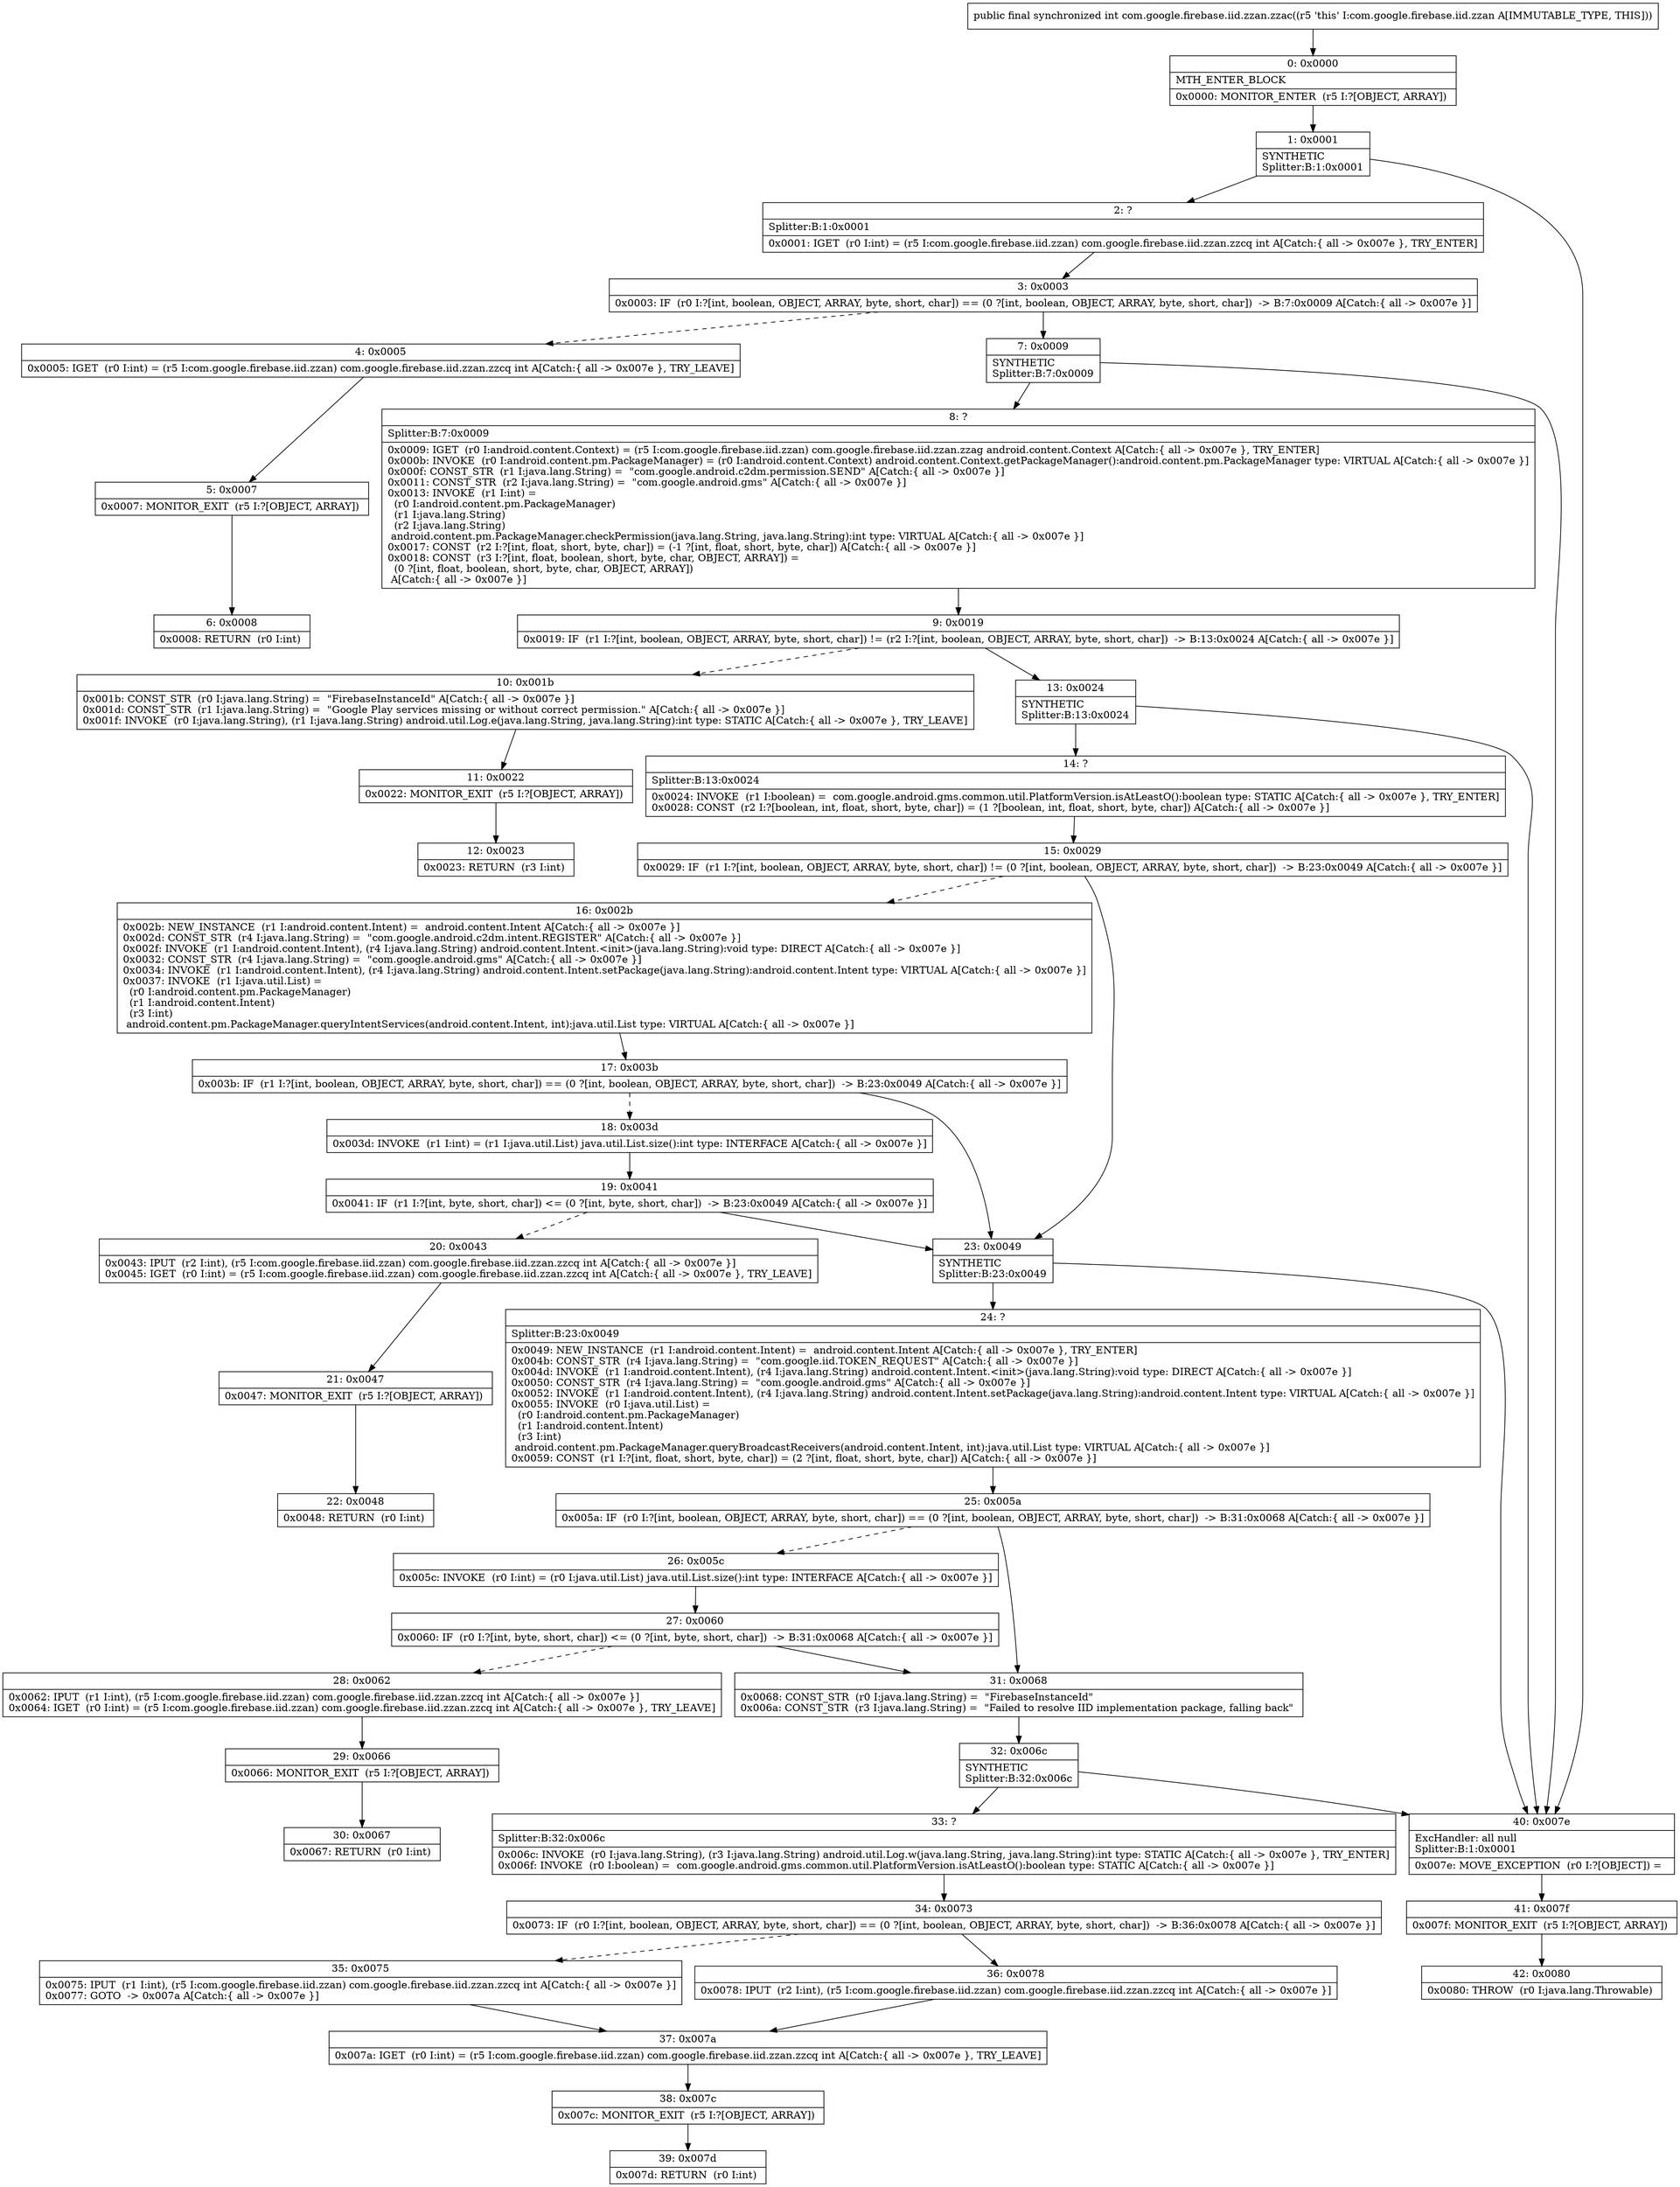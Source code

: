 digraph "CFG forcom.google.firebase.iid.zzan.zzac()I" {
Node_0 [shape=record,label="{0\:\ 0x0000|MTH_ENTER_BLOCK\l|0x0000: MONITOR_ENTER  (r5 I:?[OBJECT, ARRAY]) \l}"];
Node_1 [shape=record,label="{1\:\ 0x0001|SYNTHETIC\lSplitter:B:1:0x0001\l}"];
Node_2 [shape=record,label="{2\:\ ?|Splitter:B:1:0x0001\l|0x0001: IGET  (r0 I:int) = (r5 I:com.google.firebase.iid.zzan) com.google.firebase.iid.zzan.zzcq int A[Catch:\{ all \-\> 0x007e \}, TRY_ENTER]\l}"];
Node_3 [shape=record,label="{3\:\ 0x0003|0x0003: IF  (r0 I:?[int, boolean, OBJECT, ARRAY, byte, short, char]) == (0 ?[int, boolean, OBJECT, ARRAY, byte, short, char])  \-\> B:7:0x0009 A[Catch:\{ all \-\> 0x007e \}]\l}"];
Node_4 [shape=record,label="{4\:\ 0x0005|0x0005: IGET  (r0 I:int) = (r5 I:com.google.firebase.iid.zzan) com.google.firebase.iid.zzan.zzcq int A[Catch:\{ all \-\> 0x007e \}, TRY_LEAVE]\l}"];
Node_5 [shape=record,label="{5\:\ 0x0007|0x0007: MONITOR_EXIT  (r5 I:?[OBJECT, ARRAY]) \l}"];
Node_6 [shape=record,label="{6\:\ 0x0008|0x0008: RETURN  (r0 I:int) \l}"];
Node_7 [shape=record,label="{7\:\ 0x0009|SYNTHETIC\lSplitter:B:7:0x0009\l}"];
Node_8 [shape=record,label="{8\:\ ?|Splitter:B:7:0x0009\l|0x0009: IGET  (r0 I:android.content.Context) = (r5 I:com.google.firebase.iid.zzan) com.google.firebase.iid.zzan.zzag android.content.Context A[Catch:\{ all \-\> 0x007e \}, TRY_ENTER]\l0x000b: INVOKE  (r0 I:android.content.pm.PackageManager) = (r0 I:android.content.Context) android.content.Context.getPackageManager():android.content.pm.PackageManager type: VIRTUAL A[Catch:\{ all \-\> 0x007e \}]\l0x000f: CONST_STR  (r1 I:java.lang.String) =  \"com.google.android.c2dm.permission.SEND\" A[Catch:\{ all \-\> 0x007e \}]\l0x0011: CONST_STR  (r2 I:java.lang.String) =  \"com.google.android.gms\" A[Catch:\{ all \-\> 0x007e \}]\l0x0013: INVOKE  (r1 I:int) = \l  (r0 I:android.content.pm.PackageManager)\l  (r1 I:java.lang.String)\l  (r2 I:java.lang.String)\l android.content.pm.PackageManager.checkPermission(java.lang.String, java.lang.String):int type: VIRTUAL A[Catch:\{ all \-\> 0x007e \}]\l0x0017: CONST  (r2 I:?[int, float, short, byte, char]) = (\-1 ?[int, float, short, byte, char]) A[Catch:\{ all \-\> 0x007e \}]\l0x0018: CONST  (r3 I:?[int, float, boolean, short, byte, char, OBJECT, ARRAY]) = \l  (0 ?[int, float, boolean, short, byte, char, OBJECT, ARRAY])\l A[Catch:\{ all \-\> 0x007e \}]\l}"];
Node_9 [shape=record,label="{9\:\ 0x0019|0x0019: IF  (r1 I:?[int, boolean, OBJECT, ARRAY, byte, short, char]) != (r2 I:?[int, boolean, OBJECT, ARRAY, byte, short, char])  \-\> B:13:0x0024 A[Catch:\{ all \-\> 0x007e \}]\l}"];
Node_10 [shape=record,label="{10\:\ 0x001b|0x001b: CONST_STR  (r0 I:java.lang.String) =  \"FirebaseInstanceId\" A[Catch:\{ all \-\> 0x007e \}]\l0x001d: CONST_STR  (r1 I:java.lang.String) =  \"Google Play services missing or without correct permission.\" A[Catch:\{ all \-\> 0x007e \}]\l0x001f: INVOKE  (r0 I:java.lang.String), (r1 I:java.lang.String) android.util.Log.e(java.lang.String, java.lang.String):int type: STATIC A[Catch:\{ all \-\> 0x007e \}, TRY_LEAVE]\l}"];
Node_11 [shape=record,label="{11\:\ 0x0022|0x0022: MONITOR_EXIT  (r5 I:?[OBJECT, ARRAY]) \l}"];
Node_12 [shape=record,label="{12\:\ 0x0023|0x0023: RETURN  (r3 I:int) \l}"];
Node_13 [shape=record,label="{13\:\ 0x0024|SYNTHETIC\lSplitter:B:13:0x0024\l}"];
Node_14 [shape=record,label="{14\:\ ?|Splitter:B:13:0x0024\l|0x0024: INVOKE  (r1 I:boolean) =  com.google.android.gms.common.util.PlatformVersion.isAtLeastO():boolean type: STATIC A[Catch:\{ all \-\> 0x007e \}, TRY_ENTER]\l0x0028: CONST  (r2 I:?[boolean, int, float, short, byte, char]) = (1 ?[boolean, int, float, short, byte, char]) A[Catch:\{ all \-\> 0x007e \}]\l}"];
Node_15 [shape=record,label="{15\:\ 0x0029|0x0029: IF  (r1 I:?[int, boolean, OBJECT, ARRAY, byte, short, char]) != (0 ?[int, boolean, OBJECT, ARRAY, byte, short, char])  \-\> B:23:0x0049 A[Catch:\{ all \-\> 0x007e \}]\l}"];
Node_16 [shape=record,label="{16\:\ 0x002b|0x002b: NEW_INSTANCE  (r1 I:android.content.Intent) =  android.content.Intent A[Catch:\{ all \-\> 0x007e \}]\l0x002d: CONST_STR  (r4 I:java.lang.String) =  \"com.google.android.c2dm.intent.REGISTER\" A[Catch:\{ all \-\> 0x007e \}]\l0x002f: INVOKE  (r1 I:android.content.Intent), (r4 I:java.lang.String) android.content.Intent.\<init\>(java.lang.String):void type: DIRECT A[Catch:\{ all \-\> 0x007e \}]\l0x0032: CONST_STR  (r4 I:java.lang.String) =  \"com.google.android.gms\" A[Catch:\{ all \-\> 0x007e \}]\l0x0034: INVOKE  (r1 I:android.content.Intent), (r4 I:java.lang.String) android.content.Intent.setPackage(java.lang.String):android.content.Intent type: VIRTUAL A[Catch:\{ all \-\> 0x007e \}]\l0x0037: INVOKE  (r1 I:java.util.List) = \l  (r0 I:android.content.pm.PackageManager)\l  (r1 I:android.content.Intent)\l  (r3 I:int)\l android.content.pm.PackageManager.queryIntentServices(android.content.Intent, int):java.util.List type: VIRTUAL A[Catch:\{ all \-\> 0x007e \}]\l}"];
Node_17 [shape=record,label="{17\:\ 0x003b|0x003b: IF  (r1 I:?[int, boolean, OBJECT, ARRAY, byte, short, char]) == (0 ?[int, boolean, OBJECT, ARRAY, byte, short, char])  \-\> B:23:0x0049 A[Catch:\{ all \-\> 0x007e \}]\l}"];
Node_18 [shape=record,label="{18\:\ 0x003d|0x003d: INVOKE  (r1 I:int) = (r1 I:java.util.List) java.util.List.size():int type: INTERFACE A[Catch:\{ all \-\> 0x007e \}]\l}"];
Node_19 [shape=record,label="{19\:\ 0x0041|0x0041: IF  (r1 I:?[int, byte, short, char]) \<= (0 ?[int, byte, short, char])  \-\> B:23:0x0049 A[Catch:\{ all \-\> 0x007e \}]\l}"];
Node_20 [shape=record,label="{20\:\ 0x0043|0x0043: IPUT  (r2 I:int), (r5 I:com.google.firebase.iid.zzan) com.google.firebase.iid.zzan.zzcq int A[Catch:\{ all \-\> 0x007e \}]\l0x0045: IGET  (r0 I:int) = (r5 I:com.google.firebase.iid.zzan) com.google.firebase.iid.zzan.zzcq int A[Catch:\{ all \-\> 0x007e \}, TRY_LEAVE]\l}"];
Node_21 [shape=record,label="{21\:\ 0x0047|0x0047: MONITOR_EXIT  (r5 I:?[OBJECT, ARRAY]) \l}"];
Node_22 [shape=record,label="{22\:\ 0x0048|0x0048: RETURN  (r0 I:int) \l}"];
Node_23 [shape=record,label="{23\:\ 0x0049|SYNTHETIC\lSplitter:B:23:0x0049\l}"];
Node_24 [shape=record,label="{24\:\ ?|Splitter:B:23:0x0049\l|0x0049: NEW_INSTANCE  (r1 I:android.content.Intent) =  android.content.Intent A[Catch:\{ all \-\> 0x007e \}, TRY_ENTER]\l0x004b: CONST_STR  (r4 I:java.lang.String) =  \"com.google.iid.TOKEN_REQUEST\" A[Catch:\{ all \-\> 0x007e \}]\l0x004d: INVOKE  (r1 I:android.content.Intent), (r4 I:java.lang.String) android.content.Intent.\<init\>(java.lang.String):void type: DIRECT A[Catch:\{ all \-\> 0x007e \}]\l0x0050: CONST_STR  (r4 I:java.lang.String) =  \"com.google.android.gms\" A[Catch:\{ all \-\> 0x007e \}]\l0x0052: INVOKE  (r1 I:android.content.Intent), (r4 I:java.lang.String) android.content.Intent.setPackage(java.lang.String):android.content.Intent type: VIRTUAL A[Catch:\{ all \-\> 0x007e \}]\l0x0055: INVOKE  (r0 I:java.util.List) = \l  (r0 I:android.content.pm.PackageManager)\l  (r1 I:android.content.Intent)\l  (r3 I:int)\l android.content.pm.PackageManager.queryBroadcastReceivers(android.content.Intent, int):java.util.List type: VIRTUAL A[Catch:\{ all \-\> 0x007e \}]\l0x0059: CONST  (r1 I:?[int, float, short, byte, char]) = (2 ?[int, float, short, byte, char]) A[Catch:\{ all \-\> 0x007e \}]\l}"];
Node_25 [shape=record,label="{25\:\ 0x005a|0x005a: IF  (r0 I:?[int, boolean, OBJECT, ARRAY, byte, short, char]) == (0 ?[int, boolean, OBJECT, ARRAY, byte, short, char])  \-\> B:31:0x0068 A[Catch:\{ all \-\> 0x007e \}]\l}"];
Node_26 [shape=record,label="{26\:\ 0x005c|0x005c: INVOKE  (r0 I:int) = (r0 I:java.util.List) java.util.List.size():int type: INTERFACE A[Catch:\{ all \-\> 0x007e \}]\l}"];
Node_27 [shape=record,label="{27\:\ 0x0060|0x0060: IF  (r0 I:?[int, byte, short, char]) \<= (0 ?[int, byte, short, char])  \-\> B:31:0x0068 A[Catch:\{ all \-\> 0x007e \}]\l}"];
Node_28 [shape=record,label="{28\:\ 0x0062|0x0062: IPUT  (r1 I:int), (r5 I:com.google.firebase.iid.zzan) com.google.firebase.iid.zzan.zzcq int A[Catch:\{ all \-\> 0x007e \}]\l0x0064: IGET  (r0 I:int) = (r5 I:com.google.firebase.iid.zzan) com.google.firebase.iid.zzan.zzcq int A[Catch:\{ all \-\> 0x007e \}, TRY_LEAVE]\l}"];
Node_29 [shape=record,label="{29\:\ 0x0066|0x0066: MONITOR_EXIT  (r5 I:?[OBJECT, ARRAY]) \l}"];
Node_30 [shape=record,label="{30\:\ 0x0067|0x0067: RETURN  (r0 I:int) \l}"];
Node_31 [shape=record,label="{31\:\ 0x0068|0x0068: CONST_STR  (r0 I:java.lang.String) =  \"FirebaseInstanceId\" \l0x006a: CONST_STR  (r3 I:java.lang.String) =  \"Failed to resolve IID implementation package, falling back\" \l}"];
Node_32 [shape=record,label="{32\:\ 0x006c|SYNTHETIC\lSplitter:B:32:0x006c\l}"];
Node_33 [shape=record,label="{33\:\ ?|Splitter:B:32:0x006c\l|0x006c: INVOKE  (r0 I:java.lang.String), (r3 I:java.lang.String) android.util.Log.w(java.lang.String, java.lang.String):int type: STATIC A[Catch:\{ all \-\> 0x007e \}, TRY_ENTER]\l0x006f: INVOKE  (r0 I:boolean) =  com.google.android.gms.common.util.PlatformVersion.isAtLeastO():boolean type: STATIC A[Catch:\{ all \-\> 0x007e \}]\l}"];
Node_34 [shape=record,label="{34\:\ 0x0073|0x0073: IF  (r0 I:?[int, boolean, OBJECT, ARRAY, byte, short, char]) == (0 ?[int, boolean, OBJECT, ARRAY, byte, short, char])  \-\> B:36:0x0078 A[Catch:\{ all \-\> 0x007e \}]\l}"];
Node_35 [shape=record,label="{35\:\ 0x0075|0x0075: IPUT  (r1 I:int), (r5 I:com.google.firebase.iid.zzan) com.google.firebase.iid.zzan.zzcq int A[Catch:\{ all \-\> 0x007e \}]\l0x0077: GOTO  \-\> 0x007a A[Catch:\{ all \-\> 0x007e \}]\l}"];
Node_36 [shape=record,label="{36\:\ 0x0078|0x0078: IPUT  (r2 I:int), (r5 I:com.google.firebase.iid.zzan) com.google.firebase.iid.zzan.zzcq int A[Catch:\{ all \-\> 0x007e \}]\l}"];
Node_37 [shape=record,label="{37\:\ 0x007a|0x007a: IGET  (r0 I:int) = (r5 I:com.google.firebase.iid.zzan) com.google.firebase.iid.zzan.zzcq int A[Catch:\{ all \-\> 0x007e \}, TRY_LEAVE]\l}"];
Node_38 [shape=record,label="{38\:\ 0x007c|0x007c: MONITOR_EXIT  (r5 I:?[OBJECT, ARRAY]) \l}"];
Node_39 [shape=record,label="{39\:\ 0x007d|0x007d: RETURN  (r0 I:int) \l}"];
Node_40 [shape=record,label="{40\:\ 0x007e|ExcHandler: all null\lSplitter:B:1:0x0001\l|0x007e: MOVE_EXCEPTION  (r0 I:?[OBJECT]) =  \l}"];
Node_41 [shape=record,label="{41\:\ 0x007f|0x007f: MONITOR_EXIT  (r5 I:?[OBJECT, ARRAY]) \l}"];
Node_42 [shape=record,label="{42\:\ 0x0080|0x0080: THROW  (r0 I:java.lang.Throwable) \l}"];
MethodNode[shape=record,label="{public final synchronized int com.google.firebase.iid.zzan.zzac((r5 'this' I:com.google.firebase.iid.zzan A[IMMUTABLE_TYPE, THIS])) }"];
MethodNode -> Node_0;
Node_0 -> Node_1;
Node_1 -> Node_2;
Node_1 -> Node_40;
Node_2 -> Node_3;
Node_3 -> Node_4[style=dashed];
Node_3 -> Node_7;
Node_4 -> Node_5;
Node_5 -> Node_6;
Node_7 -> Node_8;
Node_7 -> Node_40;
Node_8 -> Node_9;
Node_9 -> Node_10[style=dashed];
Node_9 -> Node_13;
Node_10 -> Node_11;
Node_11 -> Node_12;
Node_13 -> Node_14;
Node_13 -> Node_40;
Node_14 -> Node_15;
Node_15 -> Node_16[style=dashed];
Node_15 -> Node_23;
Node_16 -> Node_17;
Node_17 -> Node_18[style=dashed];
Node_17 -> Node_23;
Node_18 -> Node_19;
Node_19 -> Node_20[style=dashed];
Node_19 -> Node_23;
Node_20 -> Node_21;
Node_21 -> Node_22;
Node_23 -> Node_24;
Node_23 -> Node_40;
Node_24 -> Node_25;
Node_25 -> Node_26[style=dashed];
Node_25 -> Node_31;
Node_26 -> Node_27;
Node_27 -> Node_28[style=dashed];
Node_27 -> Node_31;
Node_28 -> Node_29;
Node_29 -> Node_30;
Node_31 -> Node_32;
Node_32 -> Node_33;
Node_32 -> Node_40;
Node_33 -> Node_34;
Node_34 -> Node_35[style=dashed];
Node_34 -> Node_36;
Node_35 -> Node_37;
Node_36 -> Node_37;
Node_37 -> Node_38;
Node_38 -> Node_39;
Node_40 -> Node_41;
Node_41 -> Node_42;
}

